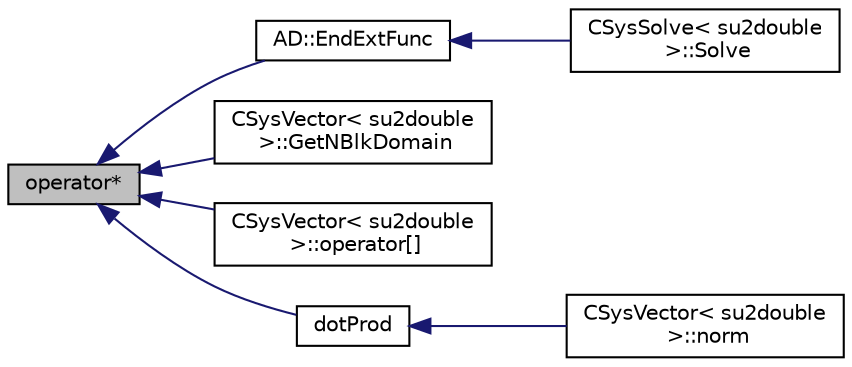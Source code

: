 digraph "operator*"
{
  edge [fontname="Helvetica",fontsize="10",labelfontname="Helvetica",labelfontsize="10"];
  node [fontname="Helvetica",fontsize="10",shape=record];
  rankdir="LR";
  Node13 [label="operator*",height=0.2,width=0.4,color="black", fillcolor="grey75", style="filled", fontcolor="black"];
  Node13 -> Node14 [dir="back",color="midnightblue",fontsize="10",style="solid",fontname="Helvetica"];
  Node14 [label="AD::EndExtFunc",height=0.2,width=0.4,color="black", fillcolor="white", style="filled",URL="$namespace_a_d.html#a0cc02c9a7c0a1db8b254ae8d5a0c62bb",tooltip="Ends an external function section by deleting the structures. "];
  Node14 -> Node15 [dir="back",color="midnightblue",fontsize="10",style="solid",fontname="Helvetica"];
  Node15 [label="CSysSolve\< su2double\l \>::Solve",height=0.2,width=0.4,color="black", fillcolor="white", style="filled",URL="$class_c_sys_solve.html#a47c0bf85c252de49cdb04f254c6b2d2f",tooltip="Solve the linear system using a Krylov subspace method. "];
  Node13 -> Node16 [dir="back",color="midnightblue",fontsize="10",style="solid",fontname="Helvetica"];
  Node16 [label="CSysVector\< su2double\l \>::GetNBlkDomain",height=0.2,width=0.4,color="black", fillcolor="white", style="filled",URL="$class_c_sys_vector.html#a291257913c3bd91e40f8ab2c154e2d92",tooltip="return the number of blocks (typically number of nodes locally) "];
  Node13 -> Node17 [dir="back",color="midnightblue",fontsize="10",style="solid",fontname="Helvetica"];
  Node17 [label="CSysVector\< su2double\l \>::operator[]",height=0.2,width=0.4,color="black", fillcolor="white", style="filled",URL="$class_c_sys_vector.html#a02f4ef01bf763a9a19ee3e8ebfea28c5",tooltip="indexing operator with assignment not permitted "];
  Node13 -> Node18 [dir="back",color="midnightblue",fontsize="10",style="solid",fontname="Helvetica"];
  Node18 [label="dotProd",height=0.2,width=0.4,color="black", fillcolor="white", style="filled",URL="$_c_sys_vector_8cpp.html#a13301895a65532a8cf2a0abd5805d0eb"];
  Node18 -> Node19 [dir="back",color="midnightblue",fontsize="10",style="solid",fontname="Helvetica"];
  Node19 [label="CSysVector\< su2double\l \>::norm",height=0.2,width=0.4,color="black", fillcolor="white", style="filled",URL="$class_c_sys_vector.html#a55d36be09dfc5bed32246727f25cb7f5",tooltip="the L2 norm of the CSysVector "];
}
